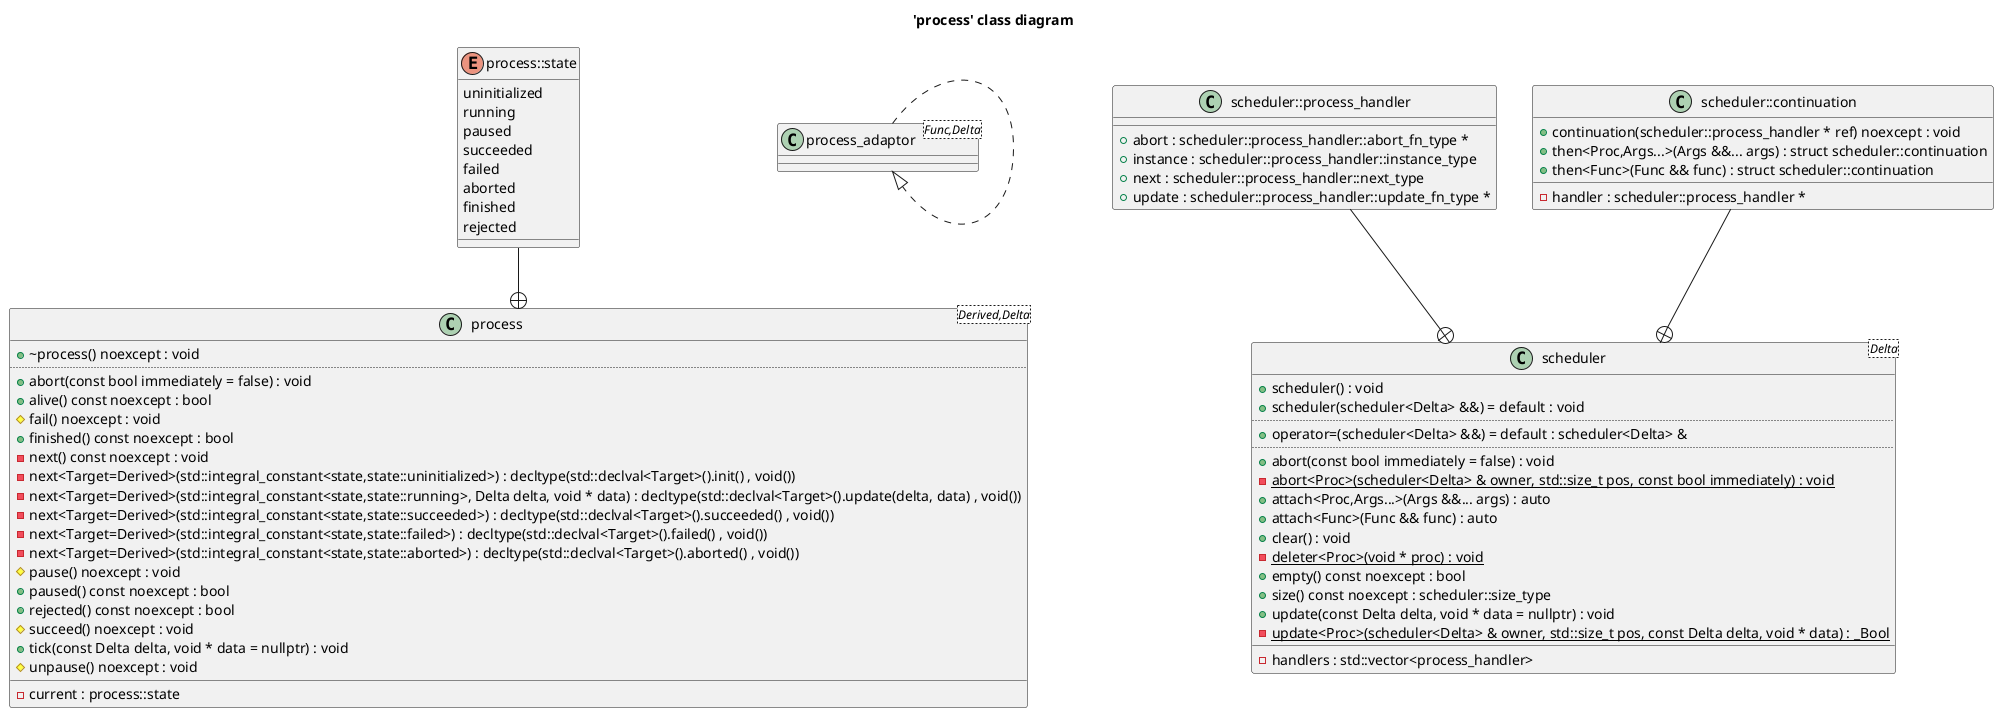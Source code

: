 @startuml
title 'process' class diagram
class "process<Derived,Delta>" as C_0002250218767873034998
class C_0002250218767873034998 [[https://github.com/skypjack/entt/blob/fef921132cae7588213d0f9bcd2fb9c8ffd8b7fc/src/entt/process/process.hpp#L70{process}]] {
+~process() noexcept : void [[[https://github.com/skypjack/entt/blob/fef921132cae7588213d0f9bcd2fb9c8ffd8b7fc/src/entt/process/process.hpp#L168{~process}]]]
..
+abort(const bool immediately = false) : void [[[https://github.com/skypjack/entt/blob/fef921132cae7588213d0f9bcd2fb9c8ffd8b7fc/src/entt/process/process.hpp#L180{abort}]]]
+alive() const noexcept : bool [[[https://github.com/skypjack/entt/blob/fef921132cae7588213d0f9bcd2fb9c8ffd8b7fc/src/entt/process/process.hpp#L194{alive}]]]
#fail() noexcept : void [[[https://github.com/skypjack/entt/blob/fef921132cae7588213d0f9bcd2fb9c8ffd8b7fc/src/entt/process/process.hpp#L133{fail}]]]
+finished() const noexcept : bool [[[https://github.com/skypjack/entt/blob/fef921132cae7588213d0f9bcd2fb9c8ffd8b7fc/src/entt/process/process.hpp#L202{finished}]]]
-next() const noexcept : void [[[https://github.com/skypjack/entt/blob/fef921132cae7588213d0f9bcd2fb9c8ffd8b7fc/src/entt/process/process.hpp#L112{next}]]]
-next<Target=Derived>(std::integral_constant<state,state::uninitialized>) : decltype(std::declval<Target>().init() , void())
-next<Target=Derived>(std::integral_constant<state,state::running>, Delta delta, void * data) : decltype(std::declval<Target>().update(delta, data) , void())
-next<Target=Derived>(std::integral_constant<state,state::succeeded>) : decltype(std::declval<Target>().succeeded() , void())
-next<Target=Derived>(std::integral_constant<state,state::failed>) : decltype(std::declval<Target>().failed() , void())
-next<Target=Derived>(std::integral_constant<state,state::aborted>) : decltype(std::declval<Target>().aborted() , void())
#pause() noexcept : void [[[https://github.com/skypjack/entt/blob/fef921132cae7588213d0f9bcd2fb9c8ffd8b7fc/src/entt/process/process.hpp#L145{pause}]]]
+paused() const noexcept : bool [[[https://github.com/skypjack/entt/blob/fef921132cae7588213d0f9bcd2fb9c8ffd8b7fc/src/entt/process/process.hpp#L210{paused}]]]
+rejected() const noexcept : bool [[[https://github.com/skypjack/entt/blob/fef921132cae7588213d0f9bcd2fb9c8ffd8b7fc/src/entt/process/process.hpp#L218{rejected}]]]
#succeed() noexcept : void [[[https://github.com/skypjack/entt/blob/fef921132cae7588213d0f9bcd2fb9c8ffd8b7fc/src/entt/process/process.hpp#L121{succeed}]]]
+tick(const Delta delta, void * data = nullptr) : void [[[https://github.com/skypjack/entt/blob/fef921132cae7588213d0f9bcd2fb9c8ffd8b7fc/src/entt/process/process.hpp#L227{tick}]]]
#unpause() noexcept : void [[[https://github.com/skypjack/entt/blob/fef921132cae7588213d0f9bcd2fb9c8ffd8b7fc/src/entt/process/process.hpp#L157{unpause}]]]
__
-current : process::state [[[https://github.com/skypjack/entt/blob/fef921132cae7588213d0f9bcd2fb9c8ffd8b7fc/src/entt/process/process.hpp#L262{current}]]]
}
enum "process::state" as C_0000364718339823005686
enum C_0000364718339823005686 [[https://github.com/skypjack/entt/blob/fef921132cae7588213d0f9bcd2fb9c8ffd8b7fc/src/entt/process/process.hpp#L71{process##state}]] {
uninitialized
running
paused
succeeded
failed
aborted
finished
rejected
}
class "process_adaptor<Func,Delta>" as C_0000987817905510358710
class C_0000987817905510358710 [[https://github.com/skypjack/entt/blob/fef921132cae7588213d0f9bcd2fb9c8ffd8b7fc/src/entt/process/process.hpp#L70{process_adaptor}]] {
__
}
class "scheduler<Delta>" as C_0001693309150905075514
class C_0001693309150905075514 [[https://github.com/skypjack/entt/blob/fef921132cae7588213d0f9bcd2fb9c8ffd8b7fc/src/entt/process/scheduler.hpp#L41{scheduler}]] {
+scheduler() : void [[[https://github.com/skypjack/entt/blob/fef921132cae7588213d0f9bcd2fb9c8ffd8b7fc/src/entt/process/scheduler.hpp#L111{scheduler}]]]
+scheduler(scheduler<Delta> &&) = default : void [[[https://github.com/skypjack/entt/blob/fef921132cae7588213d0f9bcd2fb9c8ffd8b7fc/src/entt/process/scheduler.hpp#L115{scheduler}]]]
..
+operator=(scheduler<Delta> &&) = default : scheduler<Delta> & [[[https://github.com/skypjack/entt/blob/fef921132cae7588213d0f9bcd2fb9c8ffd8b7fc/src/entt/process/scheduler.hpp#L118{operator=}]]]
..
+abort(const bool immediately = false) : void [[[https://github.com/skypjack/entt/blob/fef921132cae7588213d0f9bcd2fb9c8ffd8b7fc/src/entt/process/scheduler.hpp#L270{abort}]]]
{static} -abort<Proc>(scheduler<Delta> & owner, std::size_t pos, const bool immediately) : void
+attach<Proc,Args...>(Args &&... args) : auto
+attach<Func>(Func && func) : auto
+clear() : void [[[https://github.com/skypjack/entt/blob/fef921132cae7588213d0f9bcd2fb9c8ffd8b7fc/src/entt/process/scheduler.hpp#L142{clear}]]]
{static} -deleter<Proc>(void * proc) : void
+empty() const noexcept : bool [[[https://github.com/skypjack/entt/blob/fef921132cae7588213d0f9bcd2fb9c8ffd8b7fc/src/entt/process/scheduler.hpp#L132{empty}]]]
+size() const noexcept : scheduler::size_type [[[https://github.com/skypjack/entt/blob/fef921132cae7588213d0f9bcd2fb9c8ffd8b7fc/src/entt/process/scheduler.hpp#L124{size}]]]
+update(const Delta delta, void * data = nullptr) : void [[[https://github.com/skypjack/entt/blob/fef921132cae7588213d0f9bcd2fb9c8ffd8b7fc/src/entt/process/scheduler.hpp#L249{update}]]]
{static} -update<Proc>(scheduler<Delta> & owner, std::size_t pos, const Delta delta, void * data) : _Bool
__
-handlers : std::vector<process_handler> [[[https://github.com/skypjack/entt/blob/fef921132cae7588213d0f9bcd2fb9c8ffd8b7fc/src/entt/process/scheduler.hpp#L278{handlers}]]]
}
class "scheduler::process_handler" as C_0000844935833660429083
class C_0000844935833660429083 [[https://github.com/skypjack/entt/blob/fef921132cae7588213d0f9bcd2fb9c8ffd8b7fc/src/entt/process/scheduler.hpp#L42{scheduler##process_handler}]] {
__
+abort : scheduler::process_handler::abort_fn_type * [[[https://github.com/skypjack/entt/blob/fef921132cae7588213d0f9bcd2fb9c8ffd8b7fc/src/entt/process/scheduler.hpp#L50{abort}]]]
+instance : scheduler::process_handler::instance_type [[[https://github.com/skypjack/entt/blob/fef921132cae7588213d0f9bcd2fb9c8ffd8b7fc/src/entt/process/scheduler.hpp#L48{instance}]]]
+next : scheduler::process_handler::next_type [[[https://github.com/skypjack/entt/blob/fef921132cae7588213d0f9bcd2fb9c8ffd8b7fc/src/entt/process/scheduler.hpp#L51{next}]]]
+update : scheduler::process_handler::update_fn_type * [[[https://github.com/skypjack/entt/blob/fef921132cae7588213d0f9bcd2fb9c8ffd8b7fc/src/entt/process/scheduler.hpp#L49{update}]]]
}
class "scheduler::continuation" as C_0001603671107212245628
class C_0001603671107212245628 [[https://github.com/skypjack/entt/blob/fef921132cae7588213d0f9bcd2fb9c8ffd8b7fc/src/entt/process/scheduler.hpp#L54{scheduler##continuation}]] {
+continuation(scheduler::process_handler * ref) noexcept : void [[[https://github.com/skypjack/entt/blob/fef921132cae7588213d0f9bcd2fb9c8ffd8b7fc/src/entt/process/scheduler.hpp#L55{continuation}]]]
+then<Proc,Args...>(Args &&... args) : struct scheduler::continuation
+then<Func>(Func && func) : struct scheduler::continuation
__
-handler : scheduler::process_handler * [[[https://github.com/skypjack/entt/blob/fef921132cae7588213d0f9bcd2fb9c8ffd8b7fc/src/entt/process/scheduler.hpp#L73{handler}]]]
}
C_0000364718339823005686 --+ C_0002250218767873034998
C_0000987817905510358710 ..|> C_0000987817905510358710
C_0000844935833660429083 --+ C_0001693309150905075514
C_0001603671107212245628 --+ C_0001693309150905075514

'Generated with clang-uml, version 0.4.0-9-gc398c6f
'LLVM version Ubuntu clang version 15.0.7
@enduml
